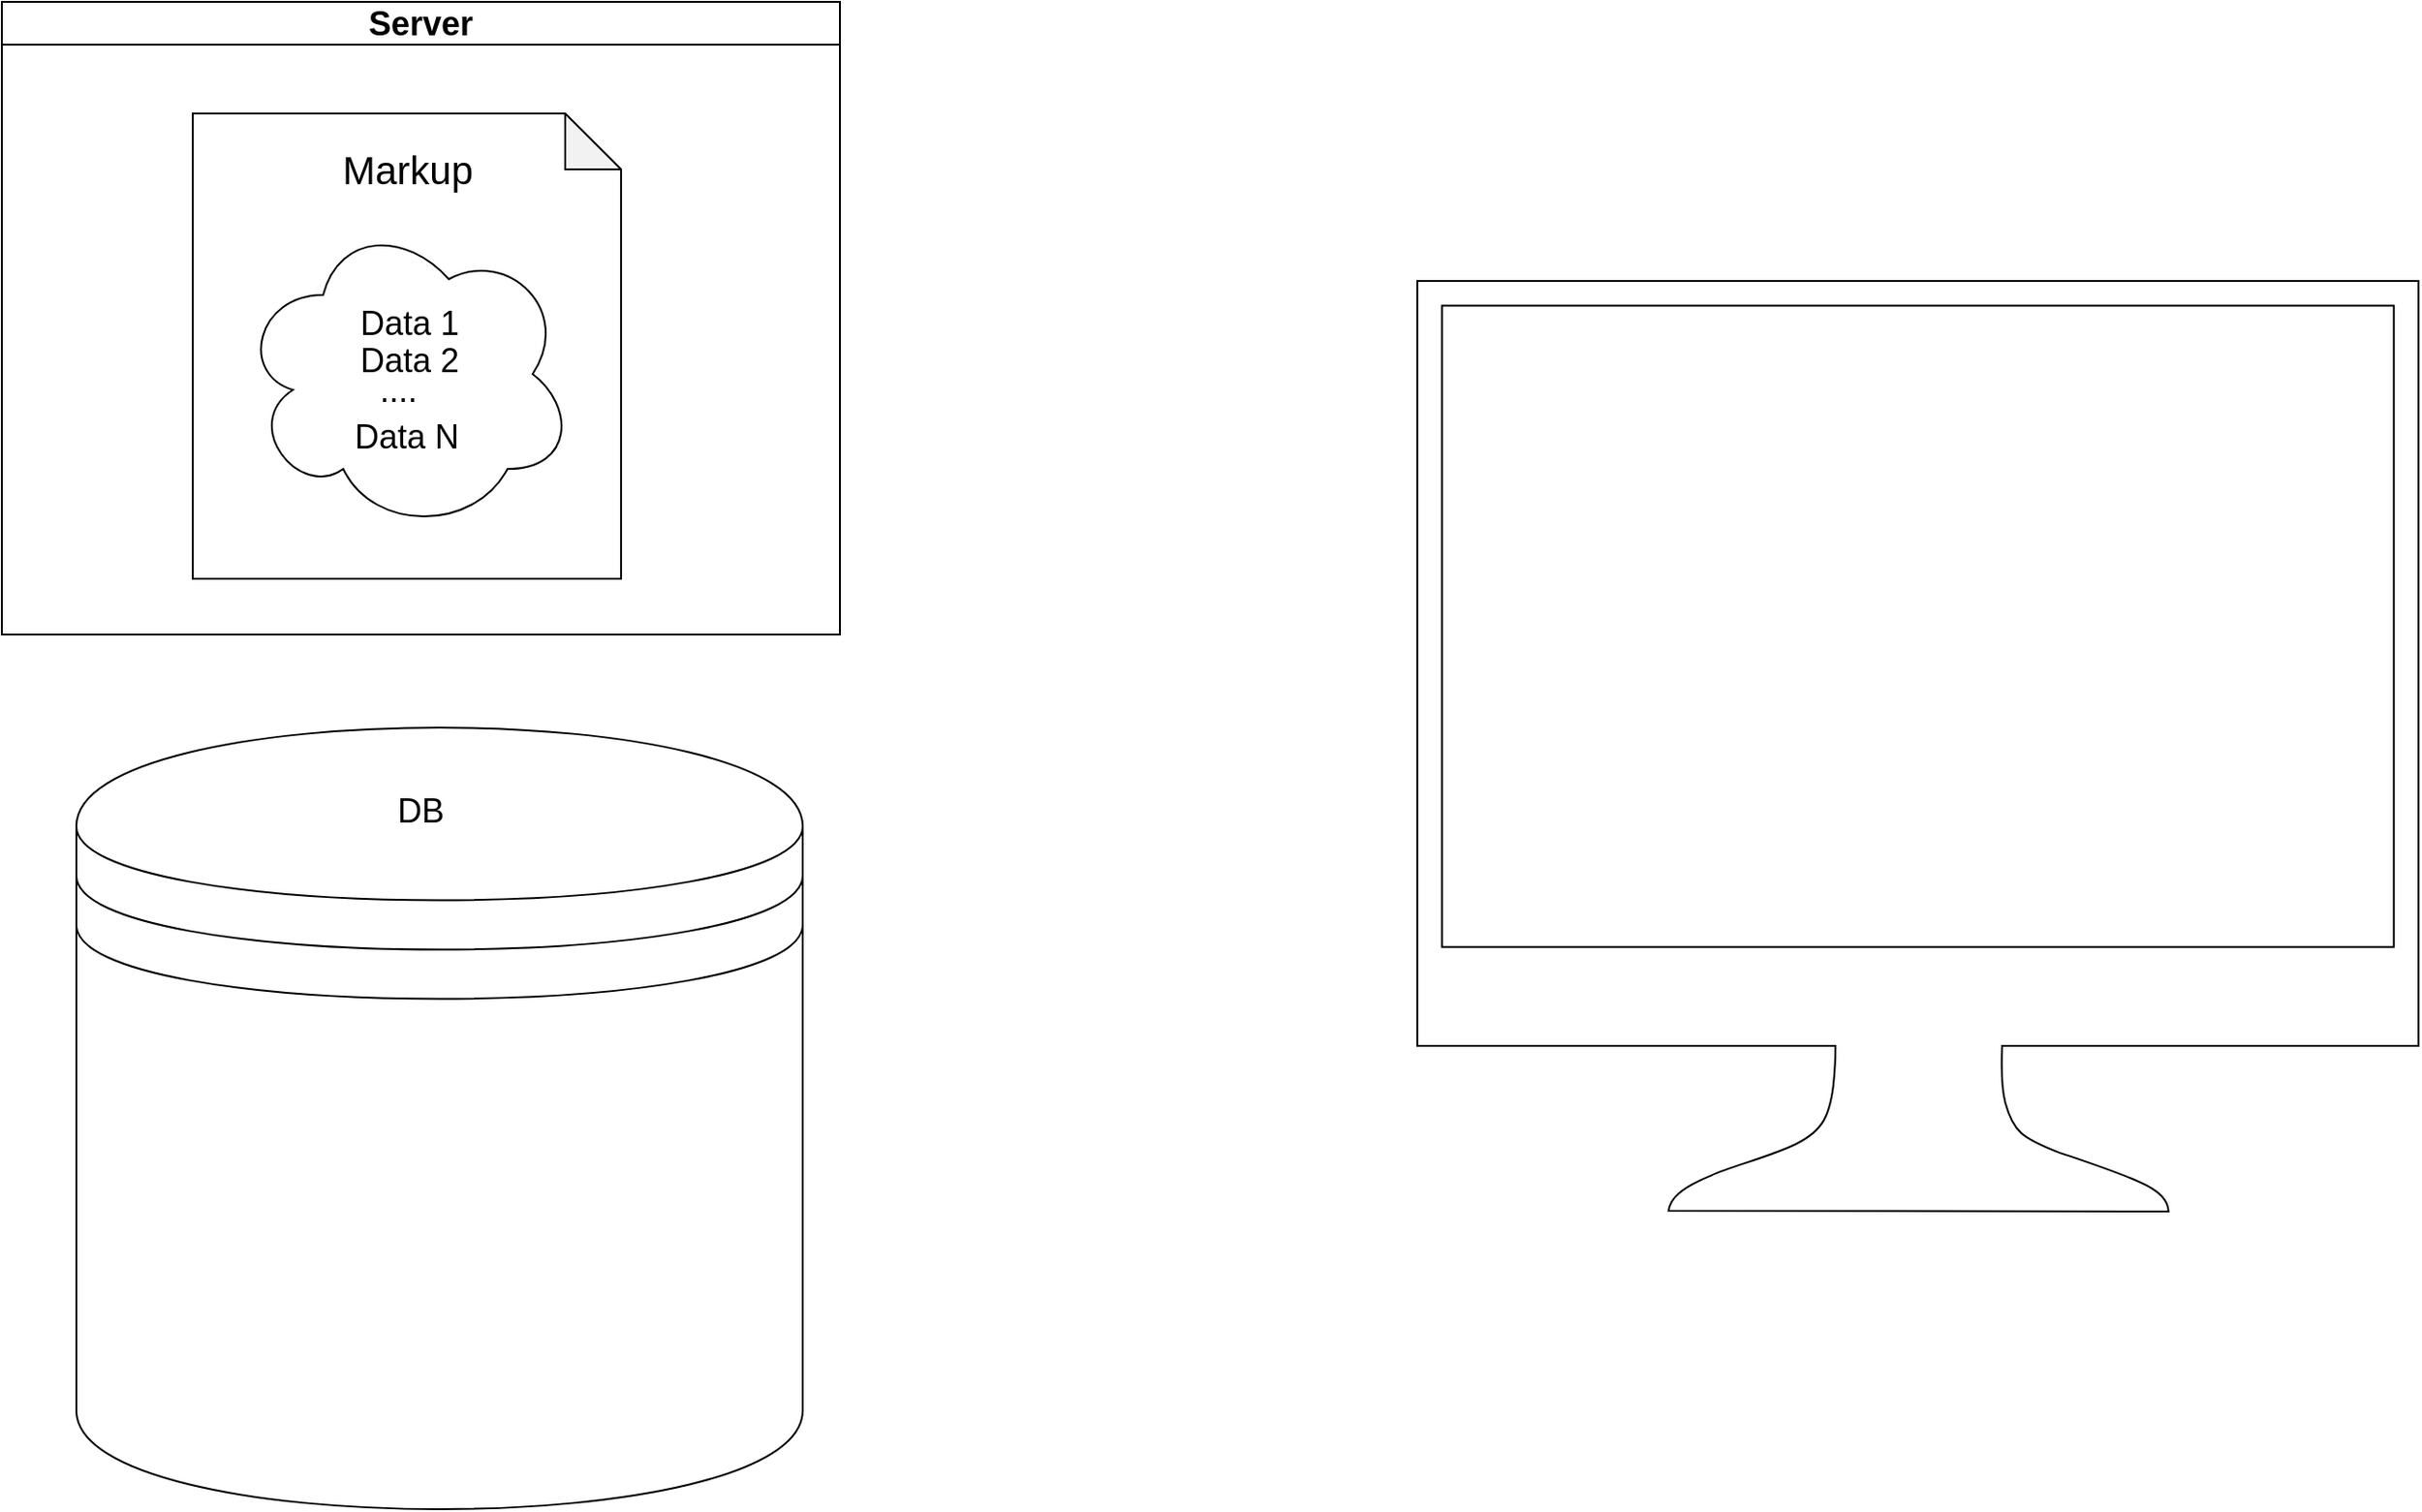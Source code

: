 <mxfile>
    <diagram id="j_AafGKrkRrts8JDxaIP" name="Page-1">
        <mxGraphModel dx="2010" dy="914" grid="1" gridSize="10" guides="1" tooltips="1" connect="1" arrows="1" fold="1" page="0" pageScale="1" pageWidth="850" pageHeight="1100" math="0" shadow="0">
            <root>
                <mxCell id="0"/>
                <mxCell id="1" parent="0"/>
                <mxCell id="4" value="" style="shape=datastore;whiteSpace=wrap;html=1;labelBackgroundColor=none;" parent="1" vertex="1">
                    <mxGeometry x="140" y="460" width="390" height="420" as="geometry"/>
                </mxCell>
                <mxCell id="3" value="&lt;font style=&quot;font-size: 18px;&quot;&gt;Server&lt;/font&gt;" style="swimlane;whiteSpace=wrap;html=1;" parent="1" vertex="1">
                    <mxGeometry x="100" y="70" width="450" height="340" as="geometry"/>
                </mxCell>
                <mxCell id="24" value="" style="group" parent="3" vertex="1" connectable="0">
                    <mxGeometry x="102.5" y="60" width="245" height="250" as="geometry"/>
                </mxCell>
                <mxCell id="10" value="" style="shape=note;whiteSpace=wrap;html=1;backgroundOutline=1;darkOpacity=0.05;labelBackgroundColor=none;" parent="24" vertex="1">
                    <mxGeometry width="230" height="250" as="geometry"/>
                </mxCell>
                <mxCell id="11" value="Markup" style="text;strokeColor=none;align=center;fillColor=none;html=1;verticalAlign=middle;whiteSpace=wrap;rounded=0;labelBackgroundColor=none;fontSize=21;" parent="24" vertex="1">
                    <mxGeometry x="80" y="15" width="70" height="30" as="geometry"/>
                </mxCell>
                <mxCell id="23" value="" style="group" parent="24" vertex="1" connectable="0">
                    <mxGeometry x="-25" y="55" width="270" height="170" as="geometry"/>
                </mxCell>
                <mxCell id="12" value="" style="ellipse;shape=cloud;whiteSpace=wrap;html=1;labelBackgroundColor=none;fontSize=18;" parent="23" vertex="1">
                    <mxGeometry x="50" width="180" height="170" as="geometry"/>
                </mxCell>
                <mxCell id="16" value="Data N" style="text;strokeColor=none;align=center;fillColor=none;html=1;verticalAlign=middle;whiteSpace=wrap;rounded=0;labelBackgroundColor=none;fontSize=18;" parent="23" vertex="1">
                    <mxGeometry x="105.89" y="108.8" width="69.11" height="20.4" as="geometry"/>
                </mxCell>
                <mxCell id="20" value="...." style="text;strokeColor=none;align=center;fillColor=none;html=1;verticalAlign=middle;whiteSpace=wrap;rounded=0;labelBackgroundColor=none;fontSize=18;" parent="23" vertex="1">
                    <mxGeometry x="106.071" y="83.4" width="57.857" height="20.4" as="geometry"/>
                </mxCell>
                <mxCell id="21" value="Data 2" style="text;strokeColor=none;align=center;fillColor=none;html=1;verticalAlign=middle;whiteSpace=wrap;rounded=0;labelBackgroundColor=none;fontSize=18;" parent="23" vertex="1">
                    <mxGeometry x="112.071" y="68" width="57.857" height="20.4" as="geometry"/>
                </mxCell>
                <mxCell id="22" value="Data 1" style="text;strokeColor=none;align=center;fillColor=none;html=1;verticalAlign=middle;whiteSpace=wrap;rounded=0;labelBackgroundColor=none;fontSize=18;" parent="23" vertex="1">
                    <mxGeometry x="112.071" y="47.6" width="57.857" height="20.4" as="geometry"/>
                </mxCell>
                <mxCell id="7" value="" style="sketch=0;pointerEvents=1;shadow=0;dashed=0;html=1;aspect=fixed;labelPosition=center;verticalLabelPosition=bottom;verticalAlign=top;align=center;outlineConnect=0;shape=mxgraph.vvd.monitor;" parent="1" vertex="1">
                    <mxGeometry x="860" y="220" width="537.63" height="500" as="geometry"/>
                </mxCell>
                <mxCell id="9" value="&lt;font style=&quot;font-size: 18px;&quot;&gt;DB&lt;/font&gt;" style="text;strokeColor=none;align=center;fillColor=none;html=1;verticalAlign=middle;whiteSpace=wrap;rounded=0;labelBackgroundColor=none;" parent="1" vertex="1">
                    <mxGeometry x="295" y="490" width="60" height="30" as="geometry"/>
                </mxCell>
            </root>
        </mxGraphModel>
    </diagram>
</mxfile>